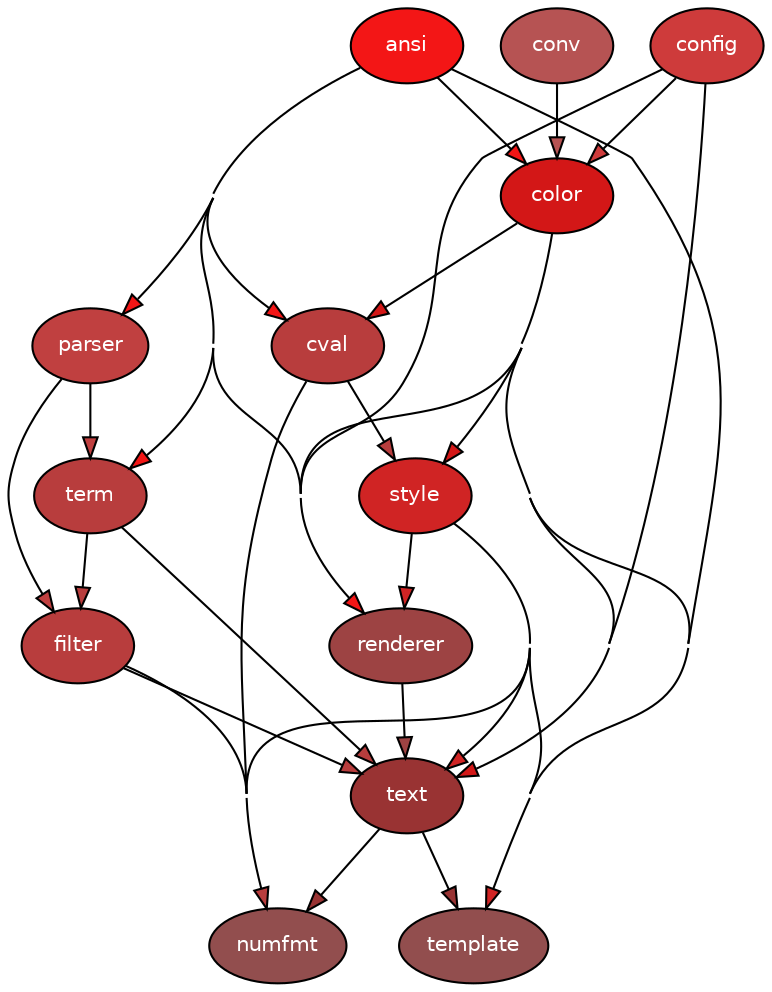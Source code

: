 
digraph G {
    concentrate = true;

    rankdir = TB;
    node [style=filled,fillcolor="#ffffff",fontcolor="#000000",fontname=Helvetica,fontsize=10];

    pytermor_ansi [fillcolor="#f31616",fontcolor="#ffffff",label="ansi"];
    pytermor_color [fillcolor="#d31717",fontcolor="#ffffff",label="color"];
    pytermor_config [fillcolor="#ce3b3b",fontcolor="#ffffff",label="config"];
    pytermor_conv [fillcolor="#b65353",fontcolor="#ffffff",label="conv"];
    pytermor_cval [fillcolor="#b83d3d",fontcolor="#ffffff",label="cval"];
    pytermor_filter [fillcolor="#b83d3d",fontcolor="#ffffff",label="filter"];
    pytermor_numfmt [fillcolor="#924e4e",fontcolor="#ffffff",label="numfmt"];
    pytermor_parser [fillcolor="#c04040",fontcolor="#ffffff",label="parser"];
    pytermor_renderer [fillcolor="#9d4343",fontcolor="#ffffff",label="renderer"];
    pytermor_style [fillcolor="#d02424",fontcolor="#ffffff",label="style"];
    pytermor_template [fillcolor="#924e4e",fontcolor="#ffffff",label="template"];
    pytermor_term [fillcolor="#b83d3d",fontcolor="#ffffff",label="term"];
    pytermor_text [fillcolor="#993333",fontcolor="#ffffff",label="text"];
    pytermor_ansi -> pytermor_color [fillcolor="#f31616"];
    pytermor_ansi -> pytermor_cval [fillcolor="#f31616"];
    pytermor_ansi -> pytermor_parser [fillcolor="#f31616"];
    pytermor_ansi -> pytermor_renderer [fillcolor="#f31616"];
    pytermor_ansi -> pytermor_template [fillcolor="#f31616"];
    pytermor_ansi -> pytermor_term [fillcolor="#f31616"];
    pytermor_color -> pytermor_cval [fillcolor="#d31717"];
    pytermor_color -> pytermor_renderer [fillcolor="#d31717"];
    pytermor_color -> pytermor_style [fillcolor="#d31717"];
    pytermor_color -> pytermor_template [fillcolor="#d31717"];
    pytermor_color -> pytermor_text [fillcolor="#d31717"];
    pytermor_config -> pytermor_color [fillcolor="#ce3b3b"];
    pytermor_config -> pytermor_renderer [fillcolor="#ce3b3b"];
    pytermor_config -> pytermor_text [fillcolor="#ce3b3b"];
    pytermor_conv -> pytermor_color [fillcolor="#b65353"];
    pytermor_cval -> pytermor_numfmt [fillcolor="#b83d3d"];
    pytermor_cval -> pytermor_style [fillcolor="#b83d3d"];
    pytermor_filter -> pytermor_numfmt [fillcolor="#b83d3d"];
    pytermor_filter -> pytermor_text [fillcolor="#b83d3d"];
    pytermor_parser -> pytermor_filter [fillcolor="#c04040"];
    pytermor_parser -> pytermor_term [fillcolor="#c04040"];
    pytermor_renderer -> pytermor_text [fillcolor="#9d4343"];
    pytermor_style -> pytermor_numfmt [fillcolor="#d02424"];
    pytermor_style -> pytermor_renderer [fillcolor="#d02424"];
    pytermor_style -> pytermor_template [fillcolor="#d02424"];
    pytermor_style -> pytermor_text [fillcolor="#d02424"];
    pytermor_term -> pytermor_filter [fillcolor="#b83d3d"];
    pytermor_term -> pytermor_text [fillcolor="#b83d3d"];
    pytermor_text -> pytermor_numfmt [fillcolor="#993333"];
    pytermor_text -> pytermor_template [fillcolor="#993333"];
}

